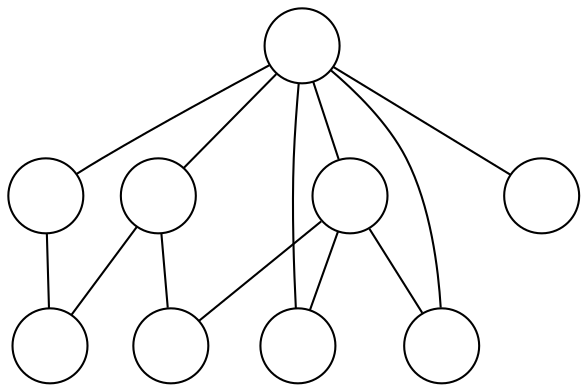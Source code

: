 graph G {
  node[label="", shape=circle]
  0;
  1;
  2;
  3;
  4;
  5;
  6;
  7;
  8;
  5 -- 0;
  6 -- 0;
  6 -- 1;
  7 -- 1;
  7 -- 2;
  7 -- 3;
  8 -- 2;
  8 -- 3;
  8 -- 4;
  8 -- 5;
  8 -- 6;
  8 -- 7;
}
